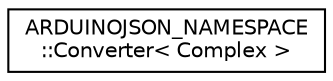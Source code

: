 digraph "Graphical Class Hierarchy"
{
 // LATEX_PDF_SIZE
  edge [fontname="Helvetica",fontsize="10",labelfontname="Helvetica",labelfontsize="10"];
  node [fontname="Helvetica",fontsize="10",shape=record];
  rankdir="LR";
  Node0 [label="ARDUINOJSON_NAMESPACE\l::Converter\< Complex \>",height=0.2,width=0.4,color="black", fillcolor="white", style="filled",URL="$structARDUINOJSON__NAMESPACE_1_1Converter_3_01Complex_01_4.html",tooltip=" "];
}

